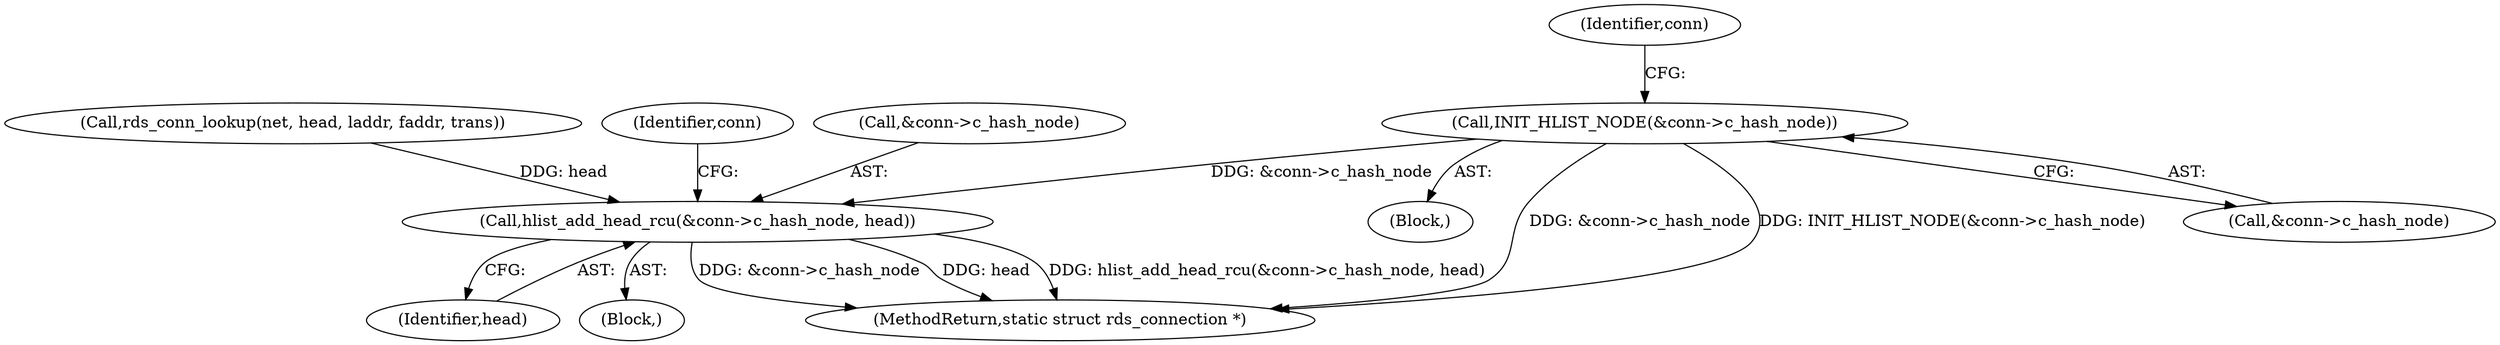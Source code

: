 digraph "0_linux_8c7188b23474cca017b3ef354c4a58456f68303a@pointer" {
"1000185" [label="(Call,INIT_HLIST_NODE(&conn->c_hash_node))"];
"1000442" [label="(Call,hlist_add_head_rcu(&conn->c_hash_node, head))"];
"1000186" [label="(Call,&conn->c_hash_node)"];
"1000192" [label="(Identifier,conn)"];
"1000442" [label="(Call,hlist_add_head_rcu(&conn->c_hash_node, head))"];
"1000185" [label="(Call,INIT_HLIST_NODE(&conn->c_hash_node))"];
"1000441" [label="(Block,)"];
"1000113" [label="(Block,)"];
"1000421" [label="(Call,rds_conn_lookup(net, head, laddr, faddr, trans))"];
"1000449" [label="(Identifier,conn)"];
"1000459" [label="(MethodReturn,static struct rds_connection *)"];
"1000447" [label="(Identifier,head)"];
"1000443" [label="(Call,&conn->c_hash_node)"];
"1000185" -> "1000113"  [label="AST: "];
"1000185" -> "1000186"  [label="CFG: "];
"1000186" -> "1000185"  [label="AST: "];
"1000192" -> "1000185"  [label="CFG: "];
"1000185" -> "1000459"  [label="DDG: &conn->c_hash_node"];
"1000185" -> "1000459"  [label="DDG: INIT_HLIST_NODE(&conn->c_hash_node)"];
"1000185" -> "1000442"  [label="DDG: &conn->c_hash_node"];
"1000442" -> "1000441"  [label="AST: "];
"1000442" -> "1000447"  [label="CFG: "];
"1000443" -> "1000442"  [label="AST: "];
"1000447" -> "1000442"  [label="AST: "];
"1000449" -> "1000442"  [label="CFG: "];
"1000442" -> "1000459"  [label="DDG: hlist_add_head_rcu(&conn->c_hash_node, head)"];
"1000442" -> "1000459"  [label="DDG: &conn->c_hash_node"];
"1000442" -> "1000459"  [label="DDG: head"];
"1000421" -> "1000442"  [label="DDG: head"];
}
